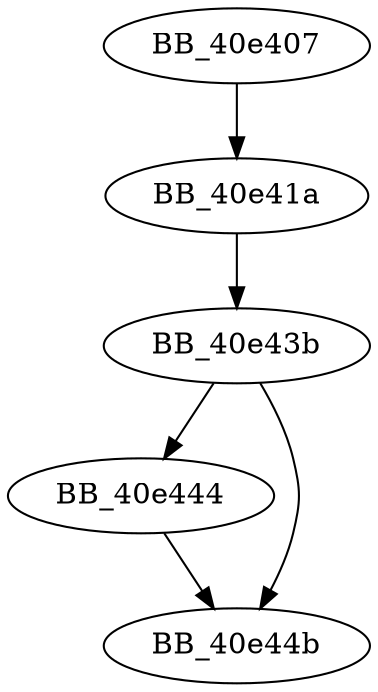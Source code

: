DiGraph ___crtLCMapStringA{
BB_40e407->BB_40e41a
BB_40e41a->BB_40e43b
BB_40e43b->BB_40e444
BB_40e43b->BB_40e44b
BB_40e444->BB_40e44b
}
